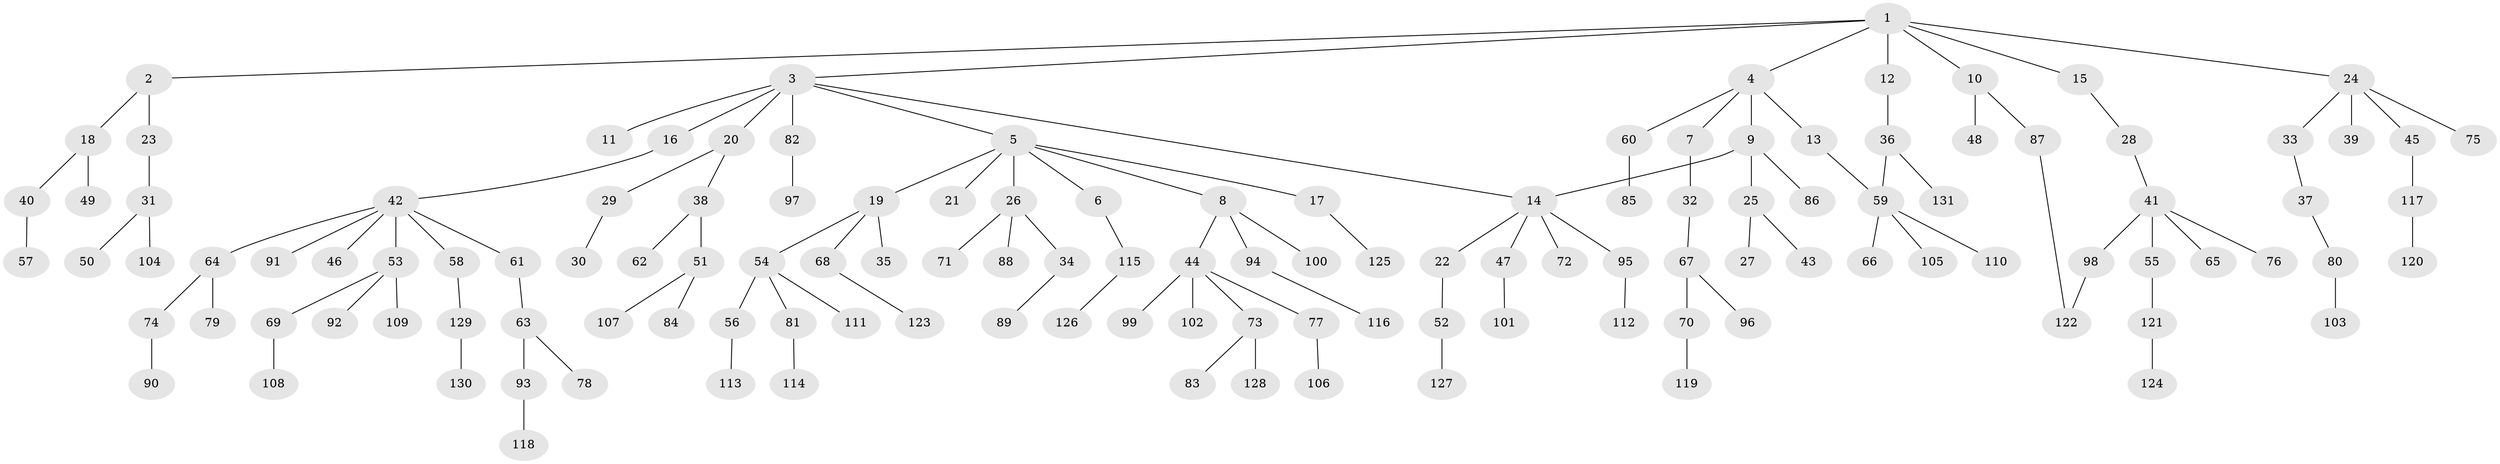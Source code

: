 // coarse degree distribution, {7: 0.023529411764705882, 3: 0.10588235294117647, 8: 0.011764705882352941, 5: 0.011764705882352941, 9: 0.011764705882352941, 2: 0.24705882352941178, 1: 0.5294117647058824, 6: 0.023529411764705882, 4: 0.03529411764705882}
// Generated by graph-tools (version 1.1) at 2025/41/03/06/25 10:41:30]
// undirected, 131 vertices, 133 edges
graph export_dot {
graph [start="1"]
  node [color=gray90,style=filled];
  1;
  2;
  3;
  4;
  5;
  6;
  7;
  8;
  9;
  10;
  11;
  12;
  13;
  14;
  15;
  16;
  17;
  18;
  19;
  20;
  21;
  22;
  23;
  24;
  25;
  26;
  27;
  28;
  29;
  30;
  31;
  32;
  33;
  34;
  35;
  36;
  37;
  38;
  39;
  40;
  41;
  42;
  43;
  44;
  45;
  46;
  47;
  48;
  49;
  50;
  51;
  52;
  53;
  54;
  55;
  56;
  57;
  58;
  59;
  60;
  61;
  62;
  63;
  64;
  65;
  66;
  67;
  68;
  69;
  70;
  71;
  72;
  73;
  74;
  75;
  76;
  77;
  78;
  79;
  80;
  81;
  82;
  83;
  84;
  85;
  86;
  87;
  88;
  89;
  90;
  91;
  92;
  93;
  94;
  95;
  96;
  97;
  98;
  99;
  100;
  101;
  102;
  103;
  104;
  105;
  106;
  107;
  108;
  109;
  110;
  111;
  112;
  113;
  114;
  115;
  116;
  117;
  118;
  119;
  120;
  121;
  122;
  123;
  124;
  125;
  126;
  127;
  128;
  129;
  130;
  131;
  1 -- 2;
  1 -- 3;
  1 -- 4;
  1 -- 10;
  1 -- 12;
  1 -- 15;
  1 -- 24;
  2 -- 18;
  2 -- 23;
  3 -- 5;
  3 -- 11;
  3 -- 16;
  3 -- 20;
  3 -- 82;
  3 -- 14;
  4 -- 7;
  4 -- 9;
  4 -- 13;
  4 -- 60;
  5 -- 6;
  5 -- 8;
  5 -- 17;
  5 -- 19;
  5 -- 21;
  5 -- 26;
  6 -- 115;
  7 -- 32;
  8 -- 44;
  8 -- 94;
  8 -- 100;
  9 -- 14;
  9 -- 25;
  9 -- 86;
  10 -- 48;
  10 -- 87;
  12 -- 36;
  13 -- 59;
  14 -- 22;
  14 -- 47;
  14 -- 72;
  14 -- 95;
  15 -- 28;
  16 -- 42;
  17 -- 125;
  18 -- 40;
  18 -- 49;
  19 -- 35;
  19 -- 54;
  19 -- 68;
  20 -- 29;
  20 -- 38;
  22 -- 52;
  23 -- 31;
  24 -- 33;
  24 -- 39;
  24 -- 45;
  24 -- 75;
  25 -- 27;
  25 -- 43;
  26 -- 34;
  26 -- 71;
  26 -- 88;
  28 -- 41;
  29 -- 30;
  31 -- 50;
  31 -- 104;
  32 -- 67;
  33 -- 37;
  34 -- 89;
  36 -- 59;
  36 -- 131;
  37 -- 80;
  38 -- 51;
  38 -- 62;
  40 -- 57;
  41 -- 55;
  41 -- 65;
  41 -- 76;
  41 -- 98;
  42 -- 46;
  42 -- 53;
  42 -- 58;
  42 -- 61;
  42 -- 64;
  42 -- 91;
  44 -- 73;
  44 -- 77;
  44 -- 99;
  44 -- 102;
  45 -- 117;
  47 -- 101;
  51 -- 84;
  51 -- 107;
  52 -- 127;
  53 -- 69;
  53 -- 92;
  53 -- 109;
  54 -- 56;
  54 -- 81;
  54 -- 111;
  55 -- 121;
  56 -- 113;
  58 -- 129;
  59 -- 66;
  59 -- 105;
  59 -- 110;
  60 -- 85;
  61 -- 63;
  63 -- 78;
  63 -- 93;
  64 -- 74;
  64 -- 79;
  67 -- 70;
  67 -- 96;
  68 -- 123;
  69 -- 108;
  70 -- 119;
  73 -- 83;
  73 -- 128;
  74 -- 90;
  77 -- 106;
  80 -- 103;
  81 -- 114;
  82 -- 97;
  87 -- 122;
  93 -- 118;
  94 -- 116;
  95 -- 112;
  98 -- 122;
  115 -- 126;
  117 -- 120;
  121 -- 124;
  129 -- 130;
}
